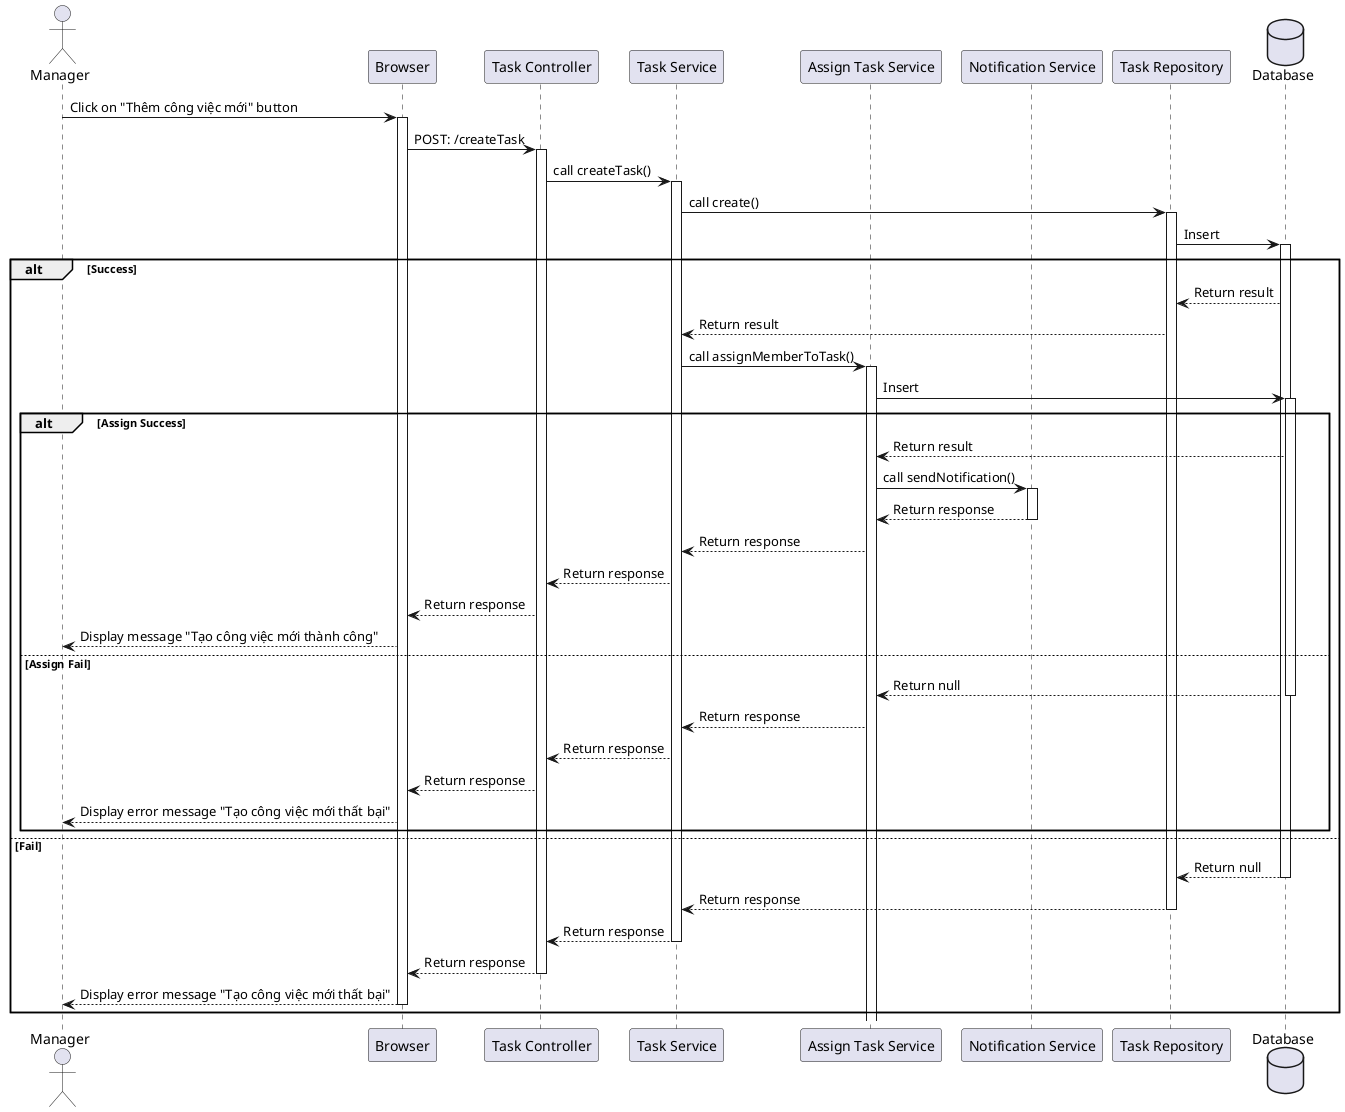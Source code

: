 @startuml

actor Manager as user
participant "Browser" as a
participant "Task Controller" as b
participant "Task Service" as c
participant "Assign Task Service" as d
participant "Notification Service" as e
participant "Task Repository" as f
database "Database" as g

user -> a++: Click on "Thêm công việc mới" button
a -> b++: POST: /createTask
b -> c++: call createTask()
c -> f++: call create()
f -> g++: Insert
alt Success
    g --> f: Return result
    f --> c: Return result
    c -> d++: call assignMemberToTask()
    d -> g++: Insert
    alt Assign Success
        g --> d: Return result
        d -> e++: call sendNotification()
        e --> d--: Return response
        d --> c: Return response
        c --> b: Return response
        b --> a: Return response
        a --> user: Display message "Tạo công việc mới thành công"
    else Assign Fail
        g --> d--: Return null
        d --> c: Return response
        c --> b: Return response
        b --> a: Return response
        a --> user: Display error message "Tạo công việc mới thất bại"
    end

else Fail
    g --> f--: Return null
    f --> c--: Return response
    c --> b--: Return response
    b --> a--: Return response
    a --> user--: Display error message "Tạo công việc mới thất bại"
end

@enduml